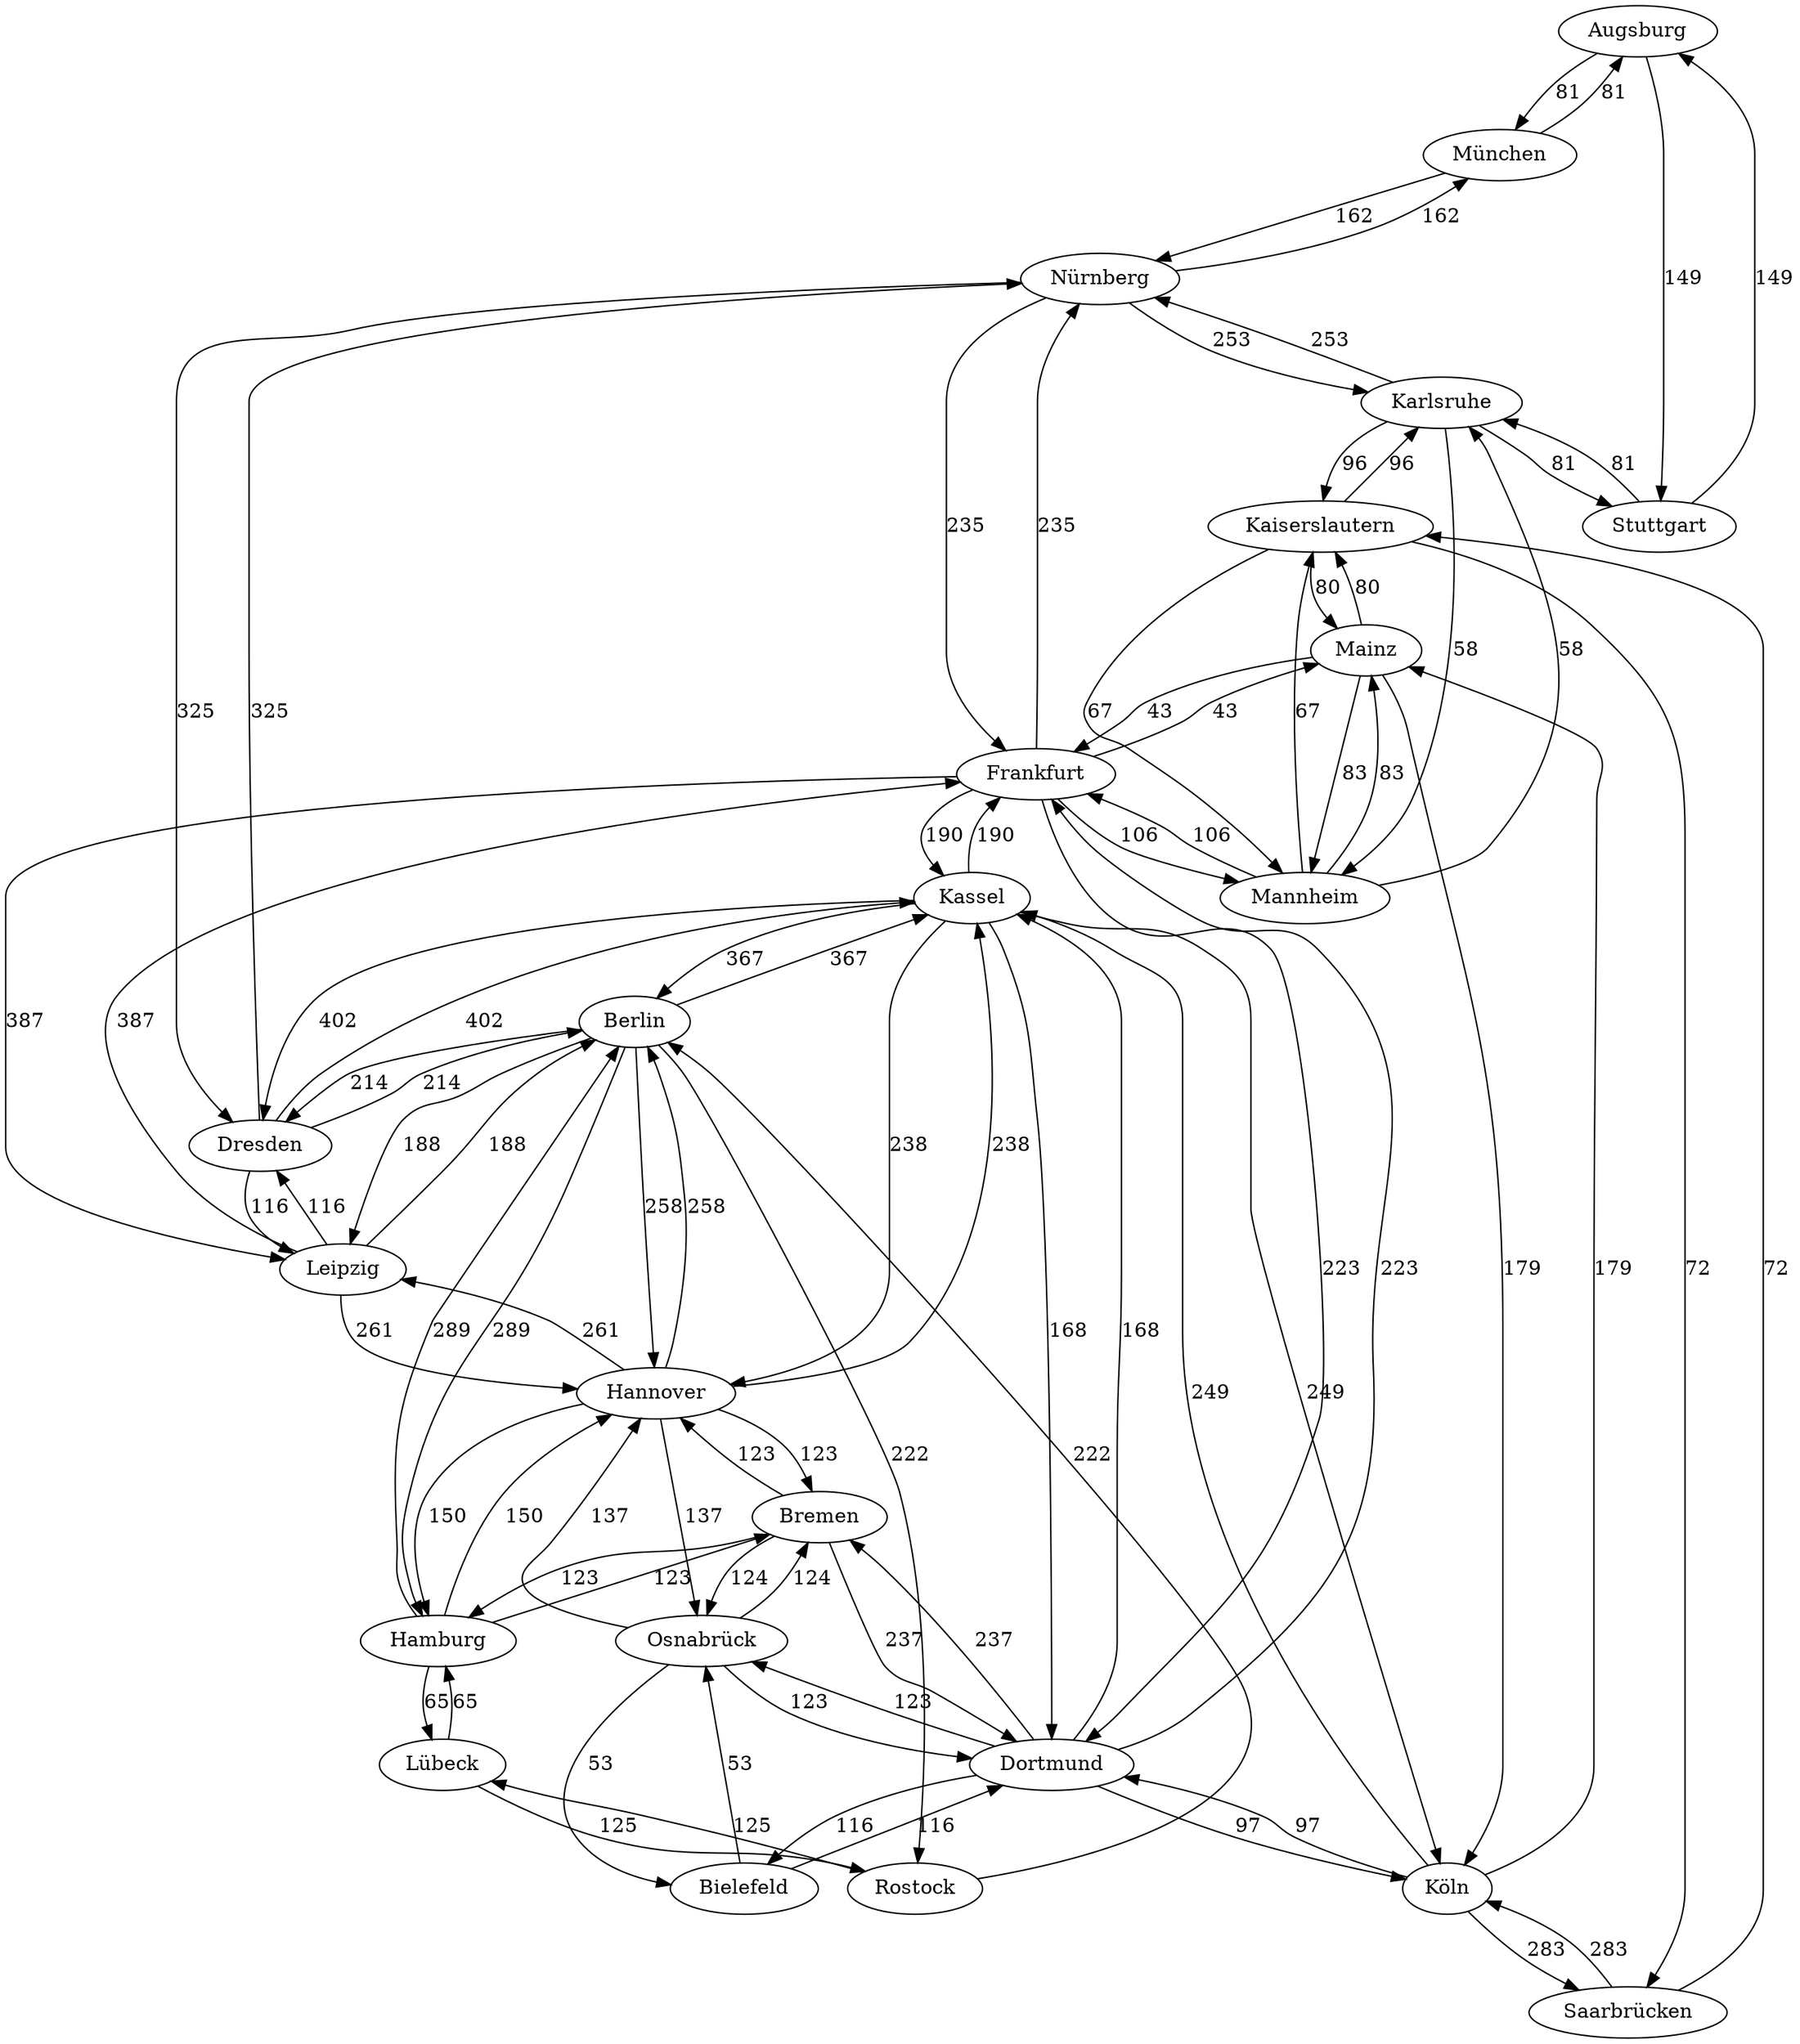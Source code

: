 digraph graph_02
{
Augsburg
München
Stuttgart
Berlin
Dresden
Hamburg
Hannover
Kassel
Leipzig
Rostock
Bielefeld
Dortmund
Osnabrück
Bremen
Frankfurt
Köln
Nürnberg
Mainz
Mannheim
Lübeck
Kaiserslautern
Karlsruhe
Saarbrücken
Augsburg -> München [label="81"]
Augsburg -> Stuttgart [label="149"]
München -> Augsburg [label="81"]
München -> Nürnberg [label="162"]
Stuttgart -> Augsburg [label="149"]
Stuttgart -> Karlsruhe [label="81"]
Berlin -> Dresden [label="214"]
Berlin -> Hamburg [label="289"]
Berlin -> Hannover [label="258"]
Berlin -> Kassel [label="367"]
Berlin -> Leipzig [label="188"]
Berlin -> Rostock [label="222"]
Dresden -> Berlin [label="214"]
Dresden -> Kassel [label="402"]
Dresden -> Leipzig [label="116"]
Dresden -> Nürnberg [label="325"]
Hamburg -> Berlin [label="289"]
Hamburg -> Hannover [label="150"]
Hamburg -> Bremen [label="123"]
Hamburg -> Lübeck [label="65"]
Hannover -> Berlin [label="258"]
Hannover -> Hamburg [label="150"]
Hannover -> Kassel [label="238"]
Hannover -> Leipzig [label="261"]
Hannover -> Osnabrück [label="137"]
Hannover -> Bremen [label="123"]
Kassel -> Berlin [label="367"]
Kassel -> Dresden [label="402"]
Kassel -> Hannover [label="238"]
Kassel -> Dortmund [label="168"]
Kassel -> Frankfurt [label="190"]
Kassel -> Köln [label="249"]
Leipzig -> Berlin [label="188"]
Leipzig -> Dresden [label="116"]
Leipzig -> Hannover [label="261"]
Leipzig -> Frankfurt [label="387"]
Rostock -> Berlin [label="222"]
Rostock -> Lübeck [label="125"]
Bielefeld -> Dortmund [label="116"]
Bielefeld -> Osnabrück [label="53"]
Dortmund -> Kassel [label="168"]
Dortmund -> Bielefeld [label="116"]
Dortmund -> Osnabrück [label="123"]
Dortmund -> Bremen [label="237"]
Dortmund -> Frankfurt [label="223"]
Dortmund -> Köln [label="97"]
Osnabrück -> Hannover [label="137"]
Osnabrück -> Bielefeld [label="53"]
Osnabrück -> Dortmund [label="123"]
Osnabrück -> Bremen [label="124"]
Bremen -> Hamburg [label="123"]
Bremen -> Hannover [label="123"]
Bremen -> Dortmund [label="237"]
Bremen -> Osnabrück [label="124"]
Frankfurt -> Kassel [label="190"]
Frankfurt -> Leipzig [label="387"]
Frankfurt -> Dortmund [label="223"]
Frankfurt -> Nürnberg [label="235"]
Frankfurt -> Mainz [label="43"]
Frankfurt -> Mannheim [label="106"]
Köln -> Kassel [label="249"]
Köln -> Dortmund [label="97"]
Köln -> Mainz [label="179"]
Köln -> Saarbrücken [label="283"]
Nürnberg -> München [label="162"]
Nürnberg -> Dresden [label="325"]
Nürnberg -> Frankfurt [label="235"]
Nürnberg -> Karlsruhe [label="253"]
Mainz -> Frankfurt [label="43"]
Mainz -> Köln [label="179"]
Mainz -> Mannheim [label="83"]
Mainz -> Kaiserslautern [label="80"]
Mannheim -> Frankfurt [label="106"]
Mannheim -> Mainz [label="83"]
Mannheim -> Kaiserslautern [label="67"]
Mannheim -> Karlsruhe [label="58"]
Lübeck -> Hamburg [label="65"]
Lübeck -> Rostock [label="125"]
Kaiserslautern -> Mainz [label="80"]
Kaiserslautern -> Mannheim [label="67"]
Kaiserslautern -> Karlsruhe [label="96"]
Kaiserslautern -> Saarbrücken [label="72"]
Karlsruhe -> Stuttgart [label="81"]
Karlsruhe -> Nürnberg [label="253"]
Karlsruhe -> Mannheim [label="58"]
Karlsruhe -> Kaiserslautern [label="96"]
Saarbrücken -> Köln [label="283"]
Saarbrücken -> Kaiserslautern [label="72"]
}
